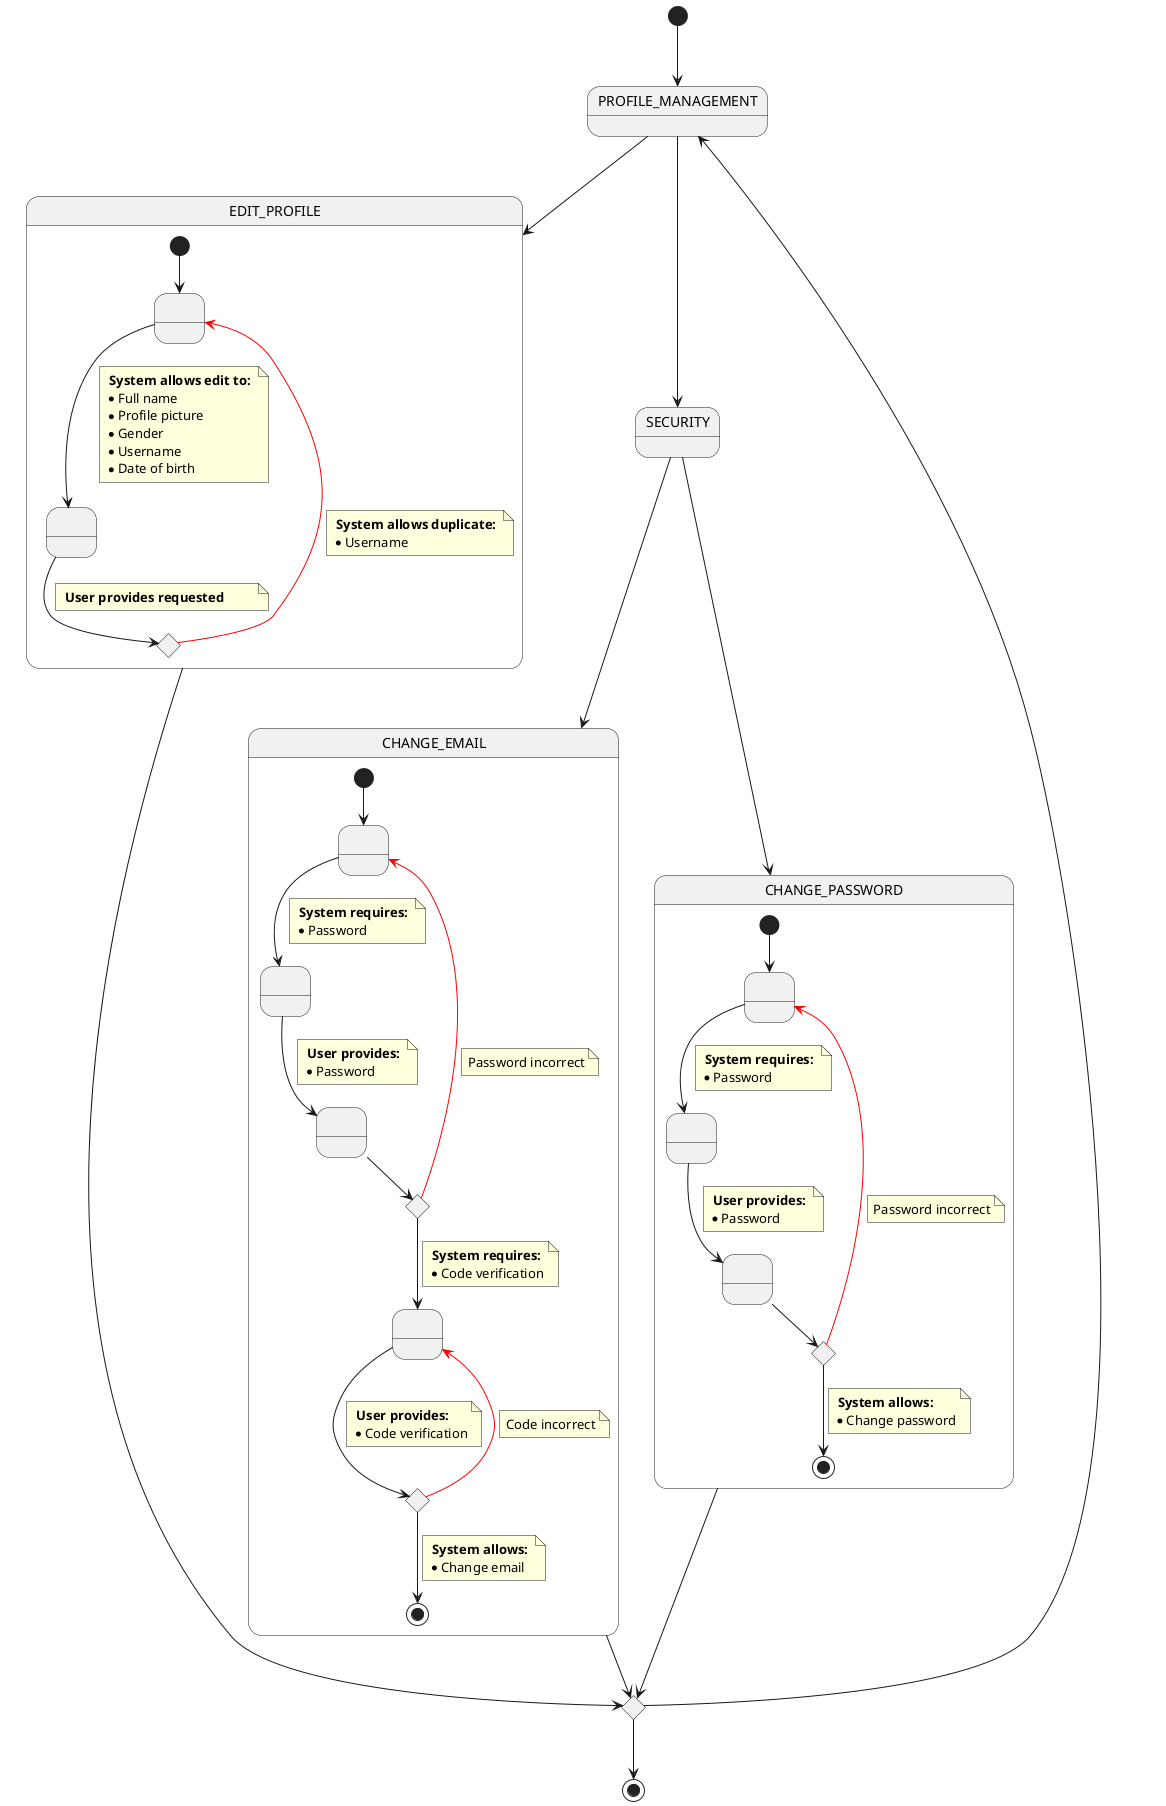 @startuml profile-management 

[*] --> PROFILE_MANAGEMENT

state EDIT_PROFILE {
    state EPS1 as " "
    state EPS2 as " "
    state EPC1 <<choice>>

    [*] --> EPS1

    EPS1 --> EPS2
    note on link
        <b> System allows edit to: </b>
        * Full name        
        * Profile picture
        * Gender
        * Username
        * Date of birth
    end note
    
    EPS2 --> EPC1
    note on link 
        <b> User provides requested </b>        
    end note

    EPC1 -[#red]--> EPS1
    note on link
        <b> System allows duplicate: </b>
        * Username                
    end note

}

state CHANGE_EMAIL {
    state SS2 as " "
    state SS3 as " "
    state SS4 as " "
    state SS5 as " "
    
    state SSC2 <<choice>>
    state SSC3 <<choice>>

    [*] --> SS2
        
    SS2 --> SS3
    note on link
        <b> System requires: </b>
        * Password            
    end note
    
    SS3 --> SS4
    note on link
        <b> User provides: </b>
        * Password            
    end note

    SS4 --> SSC2
    SSC2 -[#red]--> SS2
    note on link
        Password incorrect
    end note

    SSC2 --> SS5
    note on link
        <b> System requires: </b>
        * Code verification
    end note

    SS5 --> SSC3
    note on link
        <b> User provides: </b>
        * Code verification
    end note
    SSC3 -[#red]--> SS5
    note on link
        Code incorrect
    end note

    SSC3 --> [*]
    note on link
        <b> System allows: </b>
        * Change email
    end note
}


state CHANGE_PASSWORD {
    state CPS1 as " "
    state CPS2 as " "
    state CPS3 as " "
    state CPSC1 <<choice>>


    [*] --> CPS1
    CPS1 --> CPS2
    note on link
        <b> System requires: </b>
        * Password            
    end note

    CPS2 --> CPS3
    note on link
        <b> User provides: </b>
        * Password            
    end note

    CPS3 --> CPSC1
    CPSC1 -[#red]--> CPS1
    note on link
        Password incorrect
    end note

    CPSC1 --> [*]
    note on link
        <b> System allows: </b>
        * Change password
    end note
}

PROFILE_MANAGEMENT --> EDIT_PROFILE
PROFILE_MANAGEMENT --> SECURITY 
SECURITY --> CHANGE_EMAIL
SECURITY --> CHANGE_PASSWORD

state union <<choice>>

EDIT_PROFILE --> union
CHANGE_EMAIL --> union
CHANGE_PASSWORD --> union
union --> [*]
union --> PROFILE_MANAGEMENT
@enduml